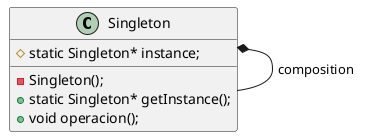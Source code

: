 @startuml
  Class Singleton{
    #static Singleton* instance;

    -Singleton();
    +static Singleton* getInstance();
    +void operacion();
  }

  Singleton *-- Singleton : composition
@enduml
